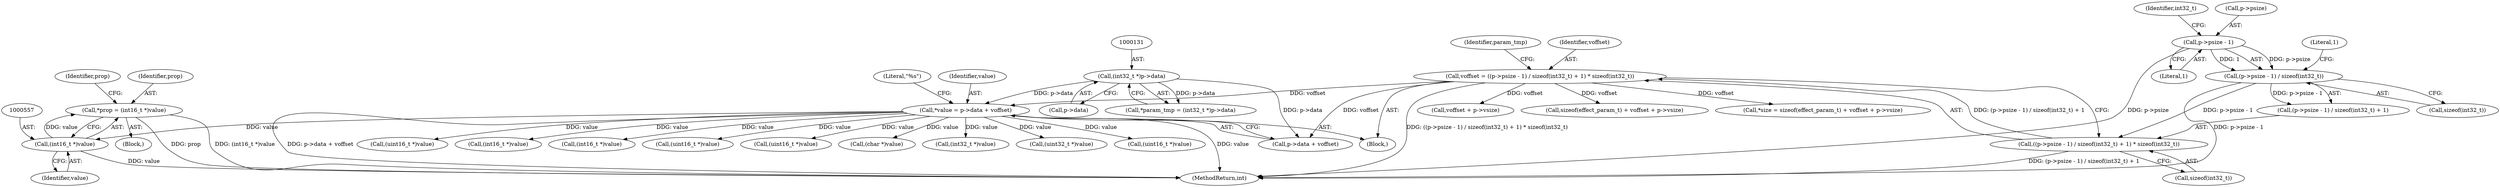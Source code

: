 digraph "0_Android_d72ea85c78a1a68bf99fd5804ad9784b4102fe57@pointer" {
"1000554" [label="(Call,*prop = (int16_t *)value)"];
"1000556" [label="(Call,(int16_t *)value)"];
"1000144" [label="(Call,*value = p->data + voffset)"];
"1000130" [label="(Call,(int32_t *)p->data)"];
"1000112" [label="(Call,voffset = ((p->psize - 1) / sizeof(int32_t) + 1) * sizeof(int32_t))"];
"1000114" [label="(Call,((p->psize - 1) / sizeof(int32_t) + 1) * sizeof(int32_t))"];
"1000116" [label="(Call,(p->psize - 1) / sizeof(int32_t))"];
"1000117" [label="(Call,p->psize - 1)"];
"1000123" [label="(Identifier,int32_t)"];
"1000549" [label="(Block,)"];
"1000112" [label="(Call,voffset = ((p->psize - 1) / sizeof(int32_t) + 1) * sizeof(int32_t))"];
"1000116" [label="(Call,(p->psize - 1) / sizeof(int32_t))"];
"1000121" [label="(Literal,1)"];
"1000483" [label="(Call,(uint16_t *)value)"];
"1000303" [label="(Call,voffset + p->vsize)"];
"1000144" [label="(Call,*value = p->data + voffset)"];
"1000129" [label="(Identifier,param_tmp)"];
"1000114" [label="(Call,((p->psize - 1) / sizeof(int32_t) + 1) * sizeof(int32_t))"];
"1000454" [label="(Call,(uint16_t *)value)"];
"1000124" [label="(Literal,1)"];
"1000125" [label="(Call,sizeof(int32_t))"];
"1000561" [label="(Identifier,prop)"];
"1000113" [label="(Identifier,voffset)"];
"1000300" [label="(Call,sizeof(effect_param_t) + voffset + p->vsize)"];
"1000555" [label="(Identifier,prop)"];
"1000115" [label="(Call,(p->psize - 1) / sizeof(int32_t) + 1)"];
"1000556" [label="(Call,(int16_t *)value)"];
"1000117" [label="(Call,p->psize - 1)"];
"1000558" [label="(Identifier,value)"];
"1000128" [label="(Call,*param_tmp = (int32_t *)p->data)"];
"1000118" [label="(Call,p->psize)"];
"1000517" [label="(Call,(char *)value)"];
"1000405" [label="(Call,(int32_t *)value)"];
"1000104" [label="(Block,)"];
"1000435" [label="(Call,(uint32_t *)value)"];
"1000469" [label="(Call,(uint16_t *)value)"];
"1000554" [label="(Call,*prop = (int16_t *)value)"];
"1000606" [label="(MethodReturn,int)"];
"1000325" [label="(Call,(uint16_t *)value)"];
"1000122" [label="(Call,sizeof(int32_t))"];
"1000145" [label="(Identifier,value)"];
"1000297" [label="(Call,*size = sizeof(effect_param_t) + voffset + p->vsize)"];
"1000132" [label="(Call,p->data)"];
"1000153" [label="(Literal,\"%s\")"];
"1000130" [label="(Call,(int32_t *)p->data)"];
"1000146" [label="(Call,p->data + voffset)"];
"1000338" [label="(Call,(int16_t *)value)"];
"1000374" [label="(Call,(int16_t *)value)"];
"1000554" -> "1000549"  [label="AST: "];
"1000554" -> "1000556"  [label="CFG: "];
"1000555" -> "1000554"  [label="AST: "];
"1000556" -> "1000554"  [label="AST: "];
"1000561" -> "1000554"  [label="CFG: "];
"1000554" -> "1000606"  [label="DDG: prop"];
"1000554" -> "1000606"  [label="DDG: (int16_t *)value"];
"1000556" -> "1000554"  [label="DDG: value"];
"1000556" -> "1000558"  [label="CFG: "];
"1000557" -> "1000556"  [label="AST: "];
"1000558" -> "1000556"  [label="AST: "];
"1000556" -> "1000606"  [label="DDG: value"];
"1000144" -> "1000556"  [label="DDG: value"];
"1000144" -> "1000104"  [label="AST: "];
"1000144" -> "1000146"  [label="CFG: "];
"1000145" -> "1000144"  [label="AST: "];
"1000146" -> "1000144"  [label="AST: "];
"1000153" -> "1000144"  [label="CFG: "];
"1000144" -> "1000606"  [label="DDG: value"];
"1000144" -> "1000606"  [label="DDG: p->data + voffset"];
"1000130" -> "1000144"  [label="DDG: p->data"];
"1000112" -> "1000144"  [label="DDG: voffset"];
"1000144" -> "1000325"  [label="DDG: value"];
"1000144" -> "1000338"  [label="DDG: value"];
"1000144" -> "1000374"  [label="DDG: value"];
"1000144" -> "1000405"  [label="DDG: value"];
"1000144" -> "1000435"  [label="DDG: value"];
"1000144" -> "1000454"  [label="DDG: value"];
"1000144" -> "1000469"  [label="DDG: value"];
"1000144" -> "1000483"  [label="DDG: value"];
"1000144" -> "1000517"  [label="DDG: value"];
"1000130" -> "1000128"  [label="AST: "];
"1000130" -> "1000132"  [label="CFG: "];
"1000131" -> "1000130"  [label="AST: "];
"1000132" -> "1000130"  [label="AST: "];
"1000128" -> "1000130"  [label="CFG: "];
"1000130" -> "1000128"  [label="DDG: p->data"];
"1000130" -> "1000146"  [label="DDG: p->data"];
"1000112" -> "1000104"  [label="AST: "];
"1000112" -> "1000114"  [label="CFG: "];
"1000113" -> "1000112"  [label="AST: "];
"1000114" -> "1000112"  [label="AST: "];
"1000129" -> "1000112"  [label="CFG: "];
"1000112" -> "1000606"  [label="DDG: ((p->psize - 1) / sizeof(int32_t) + 1) * sizeof(int32_t)"];
"1000114" -> "1000112"  [label="DDG: (p->psize - 1) / sizeof(int32_t) + 1"];
"1000112" -> "1000146"  [label="DDG: voffset"];
"1000112" -> "1000297"  [label="DDG: voffset"];
"1000112" -> "1000300"  [label="DDG: voffset"];
"1000112" -> "1000303"  [label="DDG: voffset"];
"1000114" -> "1000125"  [label="CFG: "];
"1000115" -> "1000114"  [label="AST: "];
"1000125" -> "1000114"  [label="AST: "];
"1000114" -> "1000606"  [label="DDG: (p->psize - 1) / sizeof(int32_t) + 1"];
"1000116" -> "1000114"  [label="DDG: p->psize - 1"];
"1000116" -> "1000115"  [label="AST: "];
"1000116" -> "1000122"  [label="CFG: "];
"1000117" -> "1000116"  [label="AST: "];
"1000122" -> "1000116"  [label="AST: "];
"1000124" -> "1000116"  [label="CFG: "];
"1000116" -> "1000606"  [label="DDG: p->psize - 1"];
"1000116" -> "1000115"  [label="DDG: p->psize - 1"];
"1000117" -> "1000116"  [label="DDG: p->psize"];
"1000117" -> "1000116"  [label="DDG: 1"];
"1000117" -> "1000121"  [label="CFG: "];
"1000118" -> "1000117"  [label="AST: "];
"1000121" -> "1000117"  [label="AST: "];
"1000123" -> "1000117"  [label="CFG: "];
"1000117" -> "1000606"  [label="DDG: p->psize"];
}
